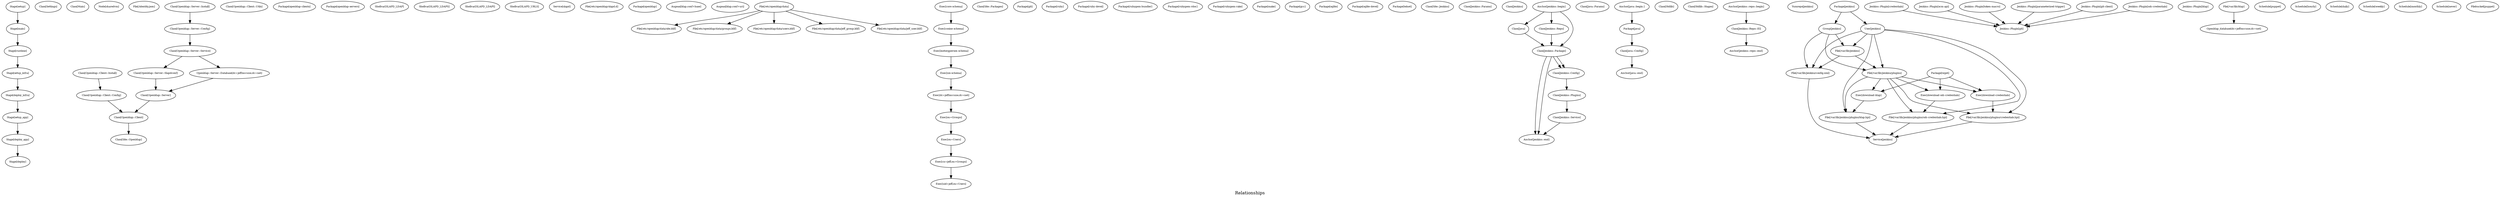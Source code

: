 digraph Relationships {
    label = "Relationships"
    "Stage[main]" [
        fontsize = 8,
        label = "Stage[main]"
    ]

    "Class[Settings]" [
        fontsize = 8,
        label = "Class[Settings]"
    ]

    "Class[Main]" [
        fontsize = 8,
        label = "Class[Main]"
    ]

    "Node[sharedvm]" [
        fontsize = 8,
        label = "Node[sharedvm]"
    ]

    "File[/identity.json]" [
        fontsize = 8,
        label = "File[/identity.json]"
    ]

    "Class[Openldap::Server]" [
        fontsize = 8,
        label = "Class[Openldap::Server]"
    ]

    "Class[Openldap::Server::Install]" [
        fontsize = 8,
        label = "Class[Openldap::Server::Install]"
    ]

    "Class[Openldap::Client::Utils]" [
        fontsize = 8,
        label = "Class[Openldap::Client::Utils]"
    ]

    "Package[openldap-clients]" [
        fontsize = 8,
        label = "Package[openldap-clients]"
    ]

    "Package[openldap-servers]" [
        fontsize = 8,
        label = "Package[openldap-servers]"
    ]

    "Class[Openldap::Server::Config]" [
        fontsize = 8,
        label = "Class[Openldap::Server::Config]"
    ]

    "Shellvar[SLAPD_LDAP]" [
        fontsize = 8,
        label = "Shellvar[SLAPD_LDAP]"
    ]

    "Shellvar[SLAPD_LDAPS]" [
        fontsize = 8,
        label = "Shellvar[SLAPD_LDAPS]"
    ]

    "Shellvar[SLAPD_LDAPI]" [
        fontsize = 8,
        label = "Shellvar[SLAPD_LDAPI]"
    ]

    "Shellvar[SLAPD_URLS]" [
        fontsize = 8,
        label = "Shellvar[SLAPD_URLS]"
    ]

    "Class[Openldap::Server::Service]" [
        fontsize = 8,
        label = "Class[Openldap::Server::Service]"
    ]

    "Service[slapd]" [
        fontsize = 8,
        label = "Service[slapd]"
    ]

    "Class[Openldap::Server::Slapdconf]" [
        fontsize = 8,
        label = "Class[Openldap::Server::Slapdconf]"
    ]

    "File[/etc/openldap/slapd.d]" [
        fontsize = 8,
        label = "File[/etc/openldap/slapd.d]"
    ]

    "Openldap::Server::Database[dc=jeffmccune,dc=net]" [
        fontsize = 8,
        label = "Openldap::Server::Database[dc=jeffmccune,dc=net]"
    ]

    "Class[Openldap::Client]" [
        fontsize = 8,
        label = "Class[Openldap::Client]"
    ]

    "Class[Openldap::Client::Install]" [
        fontsize = 8,
        label = "Class[Openldap::Client::Install]"
    ]

    "Package[openldap]" [
        fontsize = 8,
        label = "Package[openldap]"
    ]

    "Class[Openldap::Client::Config]" [
        fontsize = 8,
        label = "Class[Openldap::Client::Config]"
    ]

    "Augeas[ldap.conf+base]" [
        fontsize = 8,
        label = "Augeas[ldap.conf+base]"
    ]

    "Augeas[ldap.conf+uri]" [
        fontsize = 8,
        label = "Augeas[ldap.conf+uri]"
    ]

    "Class[Site::Openldap]" [
        fontsize = 8,
        label = "Class[Site::Openldap]"
    ]

    "File[/etc/openldap/data]" [
        fontsize = 8,
        label = "File[/etc/openldap/data]"
    ]

    "File[/etc/openldap/data/site.ldif]" [
        fontsize = 8,
        label = "File[/etc/openldap/data/site.ldif]"
    ]

    "File[/etc/openldap/data/groups.ldif]" [
        fontsize = 8,
        label = "File[/etc/openldap/data/groups.ldif]"
    ]

    "File[/etc/openldap/data/users.ldif]" [
        fontsize = 8,
        label = "File[/etc/openldap/data/users.ldif]"
    ]

    "File[/etc/openldap/data/jeff_group.ldif]" [
        fontsize = 8,
        label = "File[/etc/openldap/data/jeff_group.ldif]"
    ]

    "File[/etc/openldap/data/jeff_user.ldif]" [
        fontsize = 8,
        label = "File[/etc/openldap/data/jeff_user.ldif]"
    ]

    "Exec[core schema]" [
        fontsize = 8,
        label = "Exec[core schema]"
    ]

    "Exec[cosine schema]" [
        fontsize = 8,
        label = "Exec[cosine schema]"
    ]

    "Exec[inetorgperson schema]" [
        fontsize = 8,
        label = "Exec[inetorgperson schema]"
    ]

    "Exec[nis schema]" [
        fontsize = 8,
        label = "Exec[nis schema]"
    ]

    "Exec[dc=jeffmccune,dc=net]" [
        fontsize = 8,
        label = "Exec[dc=jeffmccune,dc=net]"
    ]

    "Exec[ou=Groups]" [
        fontsize = 8,
        label = "Exec[ou=Groups]"
    ]

    "Exec[ou=Users]" [
        fontsize = 8,
        label = "Exec[ou=Users]"
    ]

    "Exec[cn=jeff,ou=Groups]" [
        fontsize = 8,
        label = "Exec[cn=jeff,ou=Groups]"
    ]

    "Exec[uid=jeff,ou=Users]" [
        fontsize = 8,
        label = "Exec[uid=jeff,ou=Users]"
    ]

    "Class[Site::Packages]" [
        fontsize = 8,
        label = "Class[Site::Packages]"
    ]

    "Package[git]" [
        fontsize = 8,
        label = "Package[git]"
    ]

    "Package[ruby]" [
        fontsize = 8,
        label = "Package[ruby]"
    ]

    "Package[ruby-devel]" [
        fontsize = 8,
        label = "Package[ruby-devel]"
    ]

    "Package[rubygem-bundler]" [
        fontsize = 8,
        label = "Package[rubygem-bundler]"
    ]

    "Package[rubygem-rdoc]" [
        fontsize = 8,
        label = "Package[rubygem-rdoc]"
    ]

    "Package[rubygem-rake]" [
        fontsize = 8,
        label = "Package[rubygem-rake]"
    ]

    "Package[make]" [
        fontsize = 8,
        label = "Package[make]"
    ]

    "Package[gcc]" [
        fontsize = 8,
        label = "Package[gcc]"
    ]

    "Package[sqlite]" [
        fontsize = 8,
        label = "Package[sqlite]"
    ]

    "Package[sqlite-devel]" [
        fontsize = 8,
        label = "Package[sqlite-devel]"
    ]

    "Package[telnet]" [
        fontsize = 8,
        label = "Package[telnet]"
    ]

    "Class[Site::Jenkins]" [
        fontsize = 8,
        label = "Class[Site::Jenkins]"
    ]

    "Class[Jenkins::Params]" [
        fontsize = 8,
        label = "Class[Jenkins::Params]"
    ]

    "Class[Jenkins]" [
        fontsize = 8,
        label = "Class[Jenkins]"
    ]

    "Anchor[jenkins::begin]" [
        fontsize = 8,
        label = "Anchor[jenkins::begin]"
    ]

    "Anchor[jenkins::end]" [
        fontsize = 8,
        label = "Anchor[jenkins::end]"
    ]

    "Class[Java]" [
        fontsize = 8,
        label = "Class[Java]"
    ]

    "Class[Java::Params]" [
        fontsize = 8,
        label = "Class[Java::Params]"
    ]

    "Anchor[java::begin:]" [
        fontsize = 8,
        label = "Anchor[java::begin:]"
    ]

    "Package[java]" [
        fontsize = 8,
        label = "Package[java]"
    ]

    "Class[Java::Config]" [
        fontsize = 8,
        label = "Class[Java::Config]"
    ]

    "Anchor[java::end]" [
        fontsize = 8,
        label = "Anchor[java::end]"
    ]

    "Class[Jenkins::Repo]" [
        fontsize = 8,
        label = "Class[Jenkins::Repo]"
    ]

    "Class[Stdlib]" [
        fontsize = 8,
        label = "Class[Stdlib]"
    ]

    "Class[Stdlib::Stages]" [
        fontsize = 8,
        label = "Class[Stdlib::Stages]"
    ]

    "Stage[setup]" [
        fontsize = 8,
        label = "Stage[setup]"
    ]

    "Stage[runtime]" [
        fontsize = 8,
        label = "Stage[runtime]"
    ]

    "Stage[setup_infra]" [
        fontsize = 8,
        label = "Stage[setup_infra]"
    ]

    "Stage[deploy_infra]" [
        fontsize = 8,
        label = "Stage[deploy_infra]"
    ]

    "Stage[setup_app]" [
        fontsize = 8,
        label = "Stage[setup_app]"
    ]

    "Stage[deploy_app]" [
        fontsize = 8,
        label = "Stage[deploy_app]"
    ]

    "Stage[deploy]" [
        fontsize = 8,
        label = "Stage[deploy]"
    ]

    "Anchor[jenkins::repo::begin]" [
        fontsize = 8,
        label = "Anchor[jenkins::repo::begin]"
    ]

    "Anchor[jenkins::repo::end]" [
        fontsize = 8,
        label = "Anchor[jenkins::repo::end]"
    ]

    "Class[Jenkins::Repo::El]" [
        fontsize = 8,
        label = "Class[Jenkins::Repo::El]"
    ]

    "Yumrepo[jenkins]" [
        fontsize = 8,
        label = "Yumrepo[jenkins]"
    ]

    "Class[Jenkins::Package]" [
        fontsize = 8,
        label = "Class[Jenkins::Package]"
    ]

    "Package[jenkins]" [
        fontsize = 8,
        label = "Package[jenkins]"
    ]

    "Class[Jenkins::Config]" [
        fontsize = 8,
        label = "Class[Jenkins::Config]"
    ]

    "Class[Jenkins::Plugins]" [
        fontsize = 8,
        label = "Class[Jenkins::Plugins]"
    ]

    "Class[Jenkins::Service]" [
        fontsize = 8,
        label = "Class[Jenkins::Service]"
    ]

    "Service[jenkins]" [
        fontsize = 8,
        label = "Service[jenkins]"
    ]

    "File[/var/lib/jenkins/config.xml]" [
        fontsize = 8,
        label = "File[/var/lib/jenkins/config.xml]"
    ]

    "Jenkins::Plugin[credentials]" [
        fontsize = 8,
        label = "Jenkins::Plugin[credentials]"
    ]

    "Jenkins::Plugin[scm-api]" [
        fontsize = 8,
        label = "Jenkins::Plugin[scm-api]"
    ]

    "Jenkins::Plugin[token-macro]" [
        fontsize = 8,
        label = "Jenkins::Plugin[token-macro]"
    ]

    "Jenkins::Plugin[parameterized-trigger]" [
        fontsize = 8,
        label = "Jenkins::Plugin[parameterized-trigger]"
    ]

    "Jenkins::Plugin[git-client]" [
        fontsize = 8,
        label = "Jenkins::Plugin[git-client]"
    ]

    "Jenkins::Plugin[ssh-credentials]" [
        fontsize = 8,
        label = "Jenkins::Plugin[ssh-credentials]"
    ]

    "Jenkins::Plugin[git]" [
        fontsize = 8,
        label = "Jenkins::Plugin[git]"
    ]

    "Jenkins::Plugin[ldap]" [
        fontsize = 8,
        label = "Jenkins::Plugin[ldap]"
    ]

    "File[/var/lib/ldap]" [
        fontsize = 8,
        label = "File[/var/lib/ldap]"
    ]

    "Openldap_database[dc=jeffmccune,dc=net]" [
        fontsize = 8,
        label = "Openldap_database[dc=jeffmccune,dc=net]"
    ]

    "File[/var/lib/jenkins]" [
        fontsize = 8,
        label = "File[/var/lib/jenkins]"
    ]

    "File[/var/lib/jenkins/plugins]" [
        fontsize = 8,
        label = "File[/var/lib/jenkins/plugins]"
    ]

    "Group[jenkins]" [
        fontsize = 8,
        label = "Group[jenkins]"
    ]

    "User[jenkins]" [
        fontsize = 8,
        label = "User[jenkins]"
    ]

    "Package[wget]" [
        fontsize = 8,
        label = "Package[wget]"
    ]

    "Exec[download-credentials]" [
        fontsize = 8,
        label = "Exec[download-credentials]"
    ]

    "File[/var/lib/jenkins/plugins/credentials.hpi]" [
        fontsize = 8,
        label = "File[/var/lib/jenkins/plugins/credentials.hpi]"
    ]

    "Exec[download-ssh-credentials]" [
        fontsize = 8,
        label = "Exec[download-ssh-credentials]"
    ]

    "File[/var/lib/jenkins/plugins/ssh-credentials.hpi]" [
        fontsize = 8,
        label = "File[/var/lib/jenkins/plugins/ssh-credentials.hpi]"
    ]

    "Exec[download-ldap]" [
        fontsize = 8,
        label = "Exec[download-ldap]"
    ]

    "File[/var/lib/jenkins/plugins/ldap.hpi]" [
        fontsize = 8,
        label = "File[/var/lib/jenkins/plugins/ldap.hpi]"
    ]

    "Schedule[puppet]" [
        fontsize = 8,
        label = "Schedule[puppet]"
    ]

    "Schedule[hourly]" [
        fontsize = 8,
        label = "Schedule[hourly]"
    ]

    "Schedule[daily]" [
        fontsize = 8,
        label = "Schedule[daily]"
    ]

    "Schedule[weekly]" [
        fontsize = 8,
        label = "Schedule[weekly]"
    ]

    "Schedule[monthly]" [
        fontsize = 8,
        label = "Schedule[monthly]"
    ]

    "Schedule[never]" [
        fontsize = 8,
        label = "Schedule[never]"
    ]

    "Filebucket[puppet]" [
        fontsize = 8,
        label = "Filebucket[puppet]"
    ]

    "Stage[setup]" -> "Stage[main]" [
        fontsize = 8
    ]

    "Class[Openldap::Server::Slapdconf]" -> "Class[Openldap::Server]" [
        fontsize = 8
    ]

    "Openldap::Server::Database[dc=jeffmccune,dc=net]" -> "Class[Openldap::Server]" [
        fontsize = 8
    ]

    "Class[Openldap::Server::Install]" -> "Class[Openldap::Server::Config]" [
        fontsize = 8
    ]

    "Class[Openldap::Server::Config]" -> "Class[Openldap::Server::Service]" [
        fontsize = 8
    ]

    "Class[Openldap::Server::Service]" -> "Class[Openldap::Server::Slapdconf]" [
        fontsize = 8
    ]

    "Class[Openldap::Server::Service]" -> "Openldap::Server::Database[dc=jeffmccune,dc=net]" [
        fontsize = 8
    ]

    "Class[Openldap::Server]" -> "Class[Openldap::Client]" [
        fontsize = 8
    ]

    "Class[Openldap::Client::Config]" -> "Class[Openldap::Client]" [
        fontsize = 8
    ]

    "Class[Openldap::Client::Install]" -> "Class[Openldap::Client::Config]" [
        fontsize = 8
    ]

    "Class[Openldap::Client]" -> "Class[Site::Openldap]" [
        fontsize = 8
    ]

    "File[/etc/openldap/data]" -> "File[/etc/openldap/data/site.ldif]" [
        fontsize = 8
    ]

    "File[/etc/openldap/data]" -> "File[/etc/openldap/data/groups.ldif]" [
        fontsize = 8
    ]

    "File[/etc/openldap/data]" -> "File[/etc/openldap/data/users.ldif]" [
        fontsize = 8
    ]

    "File[/etc/openldap/data]" -> "File[/etc/openldap/data/jeff_group.ldif]" [
        fontsize = 8
    ]

    "File[/etc/openldap/data]" -> "File[/etc/openldap/data/jeff_user.ldif]" [
        fontsize = 8
    ]

    "Exec[core schema]" -> "Exec[cosine schema]" [
        fontsize = 8
    ]

    "Exec[cosine schema]" -> "Exec[inetorgperson schema]" [
        fontsize = 8
    ]

    "Exec[inetorgperson schema]" -> "Exec[nis schema]" [
        fontsize = 8
    ]

    "Exec[nis schema]" -> "Exec[dc=jeffmccune,dc=net]" [
        fontsize = 8
    ]

    "Exec[dc=jeffmccune,dc=net]" -> "Exec[ou=Groups]" [
        fontsize = 8
    ]

    "Exec[ou=Groups]" -> "Exec[ou=Users]" [
        fontsize = 8
    ]

    "Exec[ou=Users]" -> "Exec[cn=jeff,ou=Groups]" [
        fontsize = 8
    ]

    "Exec[cn=jeff,ou=Groups]" -> "Exec[uid=jeff,ou=Users]" [
        fontsize = 8
    ]

    "Class[Jenkins::Package]" -> "Anchor[jenkins::end]" [
        fontsize = 8
    ]

    "Class[Jenkins::Package]" -> "Anchor[jenkins::end]" [
        fontsize = 8
    ]

    "Class[Jenkins::Service]" -> "Anchor[jenkins::end]" [
        fontsize = 8
    ]

    "Anchor[jenkins::begin]" -> "Class[Java]" [
        fontsize = 8
    ]

    "Anchor[java::begin:]" -> "Package[java]" [
        fontsize = 8
    ]

    "Package[java]" -> "Class[Java::Config]" [
        fontsize = 8
    ]

    "Class[Java::Config]" -> "Anchor[java::end]" [
        fontsize = 8
    ]

    "Anchor[jenkins::begin]" -> "Class[Jenkins::Repo]" [
        fontsize = 8
    ]

    "Stage[main]" -> "Stage[runtime]" [
        fontsize = 8
    ]

    "Stage[runtime]" -> "Stage[setup_infra]" [
        fontsize = 8
    ]

    "Stage[setup_infra]" -> "Stage[deploy_infra]" [
        fontsize = 8
    ]

    "Stage[deploy_infra]" -> "Stage[setup_app]" [
        fontsize = 8
    ]

    "Stage[setup_app]" -> "Stage[deploy_app]" [
        fontsize = 8
    ]

    "Stage[deploy_app]" -> "Stage[deploy]" [
        fontsize = 8
    ]

    "Class[Jenkins::Repo::El]" -> "Anchor[jenkins::repo::end]" [
        fontsize = 8
    ]

    "Anchor[jenkins::repo::begin]" -> "Class[Jenkins::Repo::El]" [
        fontsize = 8
    ]

    "Anchor[jenkins::begin]" -> "Class[Jenkins::Package]" [
        fontsize = 8
    ]

    "Class[Java]" -> "Class[Jenkins::Package]" [
        fontsize = 8
    ]

    "Class[Jenkins::Repo]" -> "Class[Jenkins::Package]" [
        fontsize = 8
    ]

    "Class[Jenkins::Package]" -> "Class[Jenkins::Config]" [
        fontsize = 8
    ]

    "Class[Jenkins::Package]" -> "Class[Jenkins::Config]" [
        fontsize = 8
    ]

    "Class[Jenkins::Config]" -> "Class[Jenkins::Plugins]" [
        fontsize = 8
    ]

    "Class[Jenkins::Plugins]" -> "Class[Jenkins::Service]" [
        fontsize = 8
    ]

    "File[/var/lib/jenkins/config.xml]" -> "Service[jenkins]" [
        fontsize = 8
    ]

    "File[/var/lib/jenkins/plugins/credentials.hpi]" -> "Service[jenkins]" [
        fontsize = 8
    ]

    "File[/var/lib/jenkins/plugins/ssh-credentials.hpi]" -> "Service[jenkins]" [
        fontsize = 8
    ]

    "File[/var/lib/jenkins/plugins/ldap.hpi]" -> "Service[jenkins]" [
        fontsize = 8
    ]

    "File[/var/lib/jenkins]" -> "File[/var/lib/jenkins/config.xml]" [
        fontsize = 8
    ]

    "User[jenkins]" -> "File[/var/lib/jenkins/config.xml]" [
        fontsize = 8
    ]

    "Group[jenkins]" -> "File[/var/lib/jenkins/config.xml]" [
        fontsize = 8
    ]

    "Jenkins::Plugin[credentials]" -> "Jenkins::Plugin[git]" [
        fontsize = 8
    ]

    "Jenkins::Plugin[scm-api]" -> "Jenkins::Plugin[git]" [
        fontsize = 8
    ]

    "Jenkins::Plugin[token-macro]" -> "Jenkins::Plugin[git]" [
        fontsize = 8
    ]

    "Jenkins::Plugin[parameterized-trigger]" -> "Jenkins::Plugin[git]" [
        fontsize = 8
    ]

    "Jenkins::Plugin[git-client]" -> "Jenkins::Plugin[git]" [
        fontsize = 8
    ]

    "Jenkins::Plugin[ssh-credentials]" -> "Jenkins::Plugin[git]" [
        fontsize = 8
    ]

    "File[/var/lib/ldap]" -> "Openldap_database[dc=jeffmccune,dc=net]" [
        fontsize = 8
    ]

    "Group[jenkins]" -> "File[/var/lib/jenkins]" [
        fontsize = 8
    ]

    "User[jenkins]" -> "File[/var/lib/jenkins]" [
        fontsize = 8
    ]

    "Group[jenkins]" -> "File[/var/lib/jenkins/plugins]" [
        fontsize = 8
    ]

    "User[jenkins]" -> "File[/var/lib/jenkins/plugins]" [
        fontsize = 8
    ]

    "File[/var/lib/jenkins]" -> "File[/var/lib/jenkins/plugins]" [
        fontsize = 8
    ]

    "Package[jenkins]" -> "Group[jenkins]" [
        fontsize = 8
    ]

    "Package[jenkins]" -> "User[jenkins]" [
        fontsize = 8
    ]

    "File[/var/lib/jenkins/plugins]" -> "Exec[download-credentials]" [
        fontsize = 8
    ]

    "Package[wget]" -> "Exec[download-credentials]" [
        fontsize = 8
    ]

    "Exec[download-credentials]" -> "File[/var/lib/jenkins/plugins/credentials.hpi]" [
        fontsize = 8
    ]

    "File[/var/lib/jenkins/plugins]" -> "File[/var/lib/jenkins/plugins/credentials.hpi]" [
        fontsize = 8
    ]

    "User[jenkins]" -> "File[/var/lib/jenkins/plugins/credentials.hpi]" [
        fontsize = 8
    ]

    "File[/var/lib/jenkins/plugins]" -> "Exec[download-ssh-credentials]" [
        fontsize = 8
    ]

    "Package[wget]" -> "Exec[download-ssh-credentials]" [
        fontsize = 8
    ]

    "Exec[download-ssh-credentials]" -> "File[/var/lib/jenkins/plugins/ssh-credentials.hpi]" [
        fontsize = 8
    ]

    "File[/var/lib/jenkins/plugins]" -> "File[/var/lib/jenkins/plugins/ssh-credentials.hpi]" [
        fontsize = 8
    ]

    "User[jenkins]" -> "File[/var/lib/jenkins/plugins/ssh-credentials.hpi]" [
        fontsize = 8
    ]

    "File[/var/lib/jenkins/plugins]" -> "Exec[download-ldap]" [
        fontsize = 8
    ]

    "Package[wget]" -> "Exec[download-ldap]" [
        fontsize = 8
    ]

    "Exec[download-ldap]" -> "File[/var/lib/jenkins/plugins/ldap.hpi]" [
        fontsize = 8
    ]

    "File[/var/lib/jenkins/plugins]" -> "File[/var/lib/jenkins/plugins/ldap.hpi]" [
        fontsize = 8
    ]

    "User[jenkins]" -> "File[/var/lib/jenkins/plugins/ldap.hpi]" [
        fontsize = 8
    ]

}
